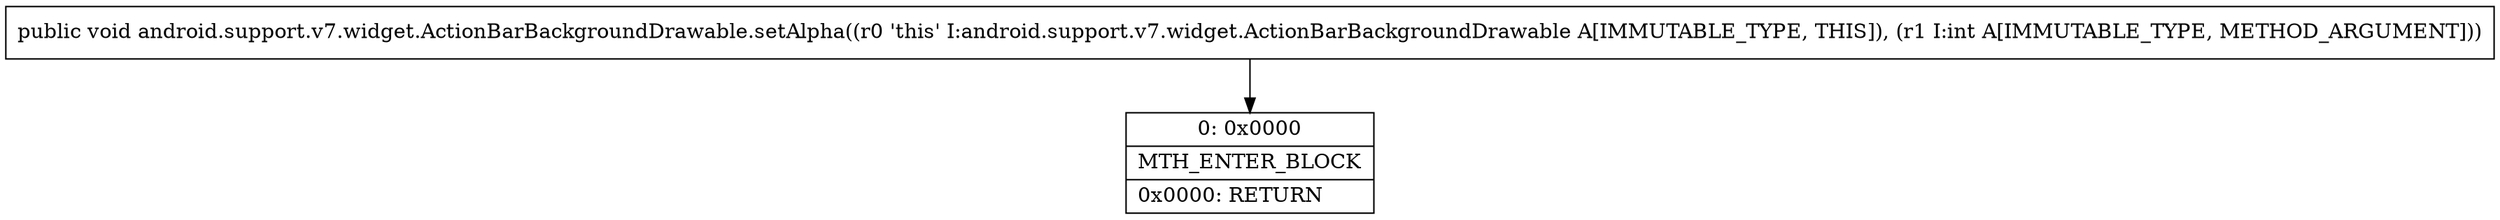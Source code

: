 digraph "CFG forandroid.support.v7.widget.ActionBarBackgroundDrawable.setAlpha(I)V" {
Node_0 [shape=record,label="{0\:\ 0x0000|MTH_ENTER_BLOCK\l|0x0000: RETURN   \l}"];
MethodNode[shape=record,label="{public void android.support.v7.widget.ActionBarBackgroundDrawable.setAlpha((r0 'this' I:android.support.v7.widget.ActionBarBackgroundDrawable A[IMMUTABLE_TYPE, THIS]), (r1 I:int A[IMMUTABLE_TYPE, METHOD_ARGUMENT])) }"];
MethodNode -> Node_0;
}

